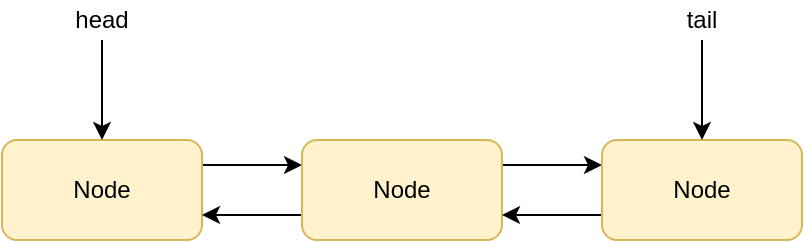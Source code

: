 <mxfile version="14.3.2" type="github">
  <diagram id="cd-fP7-34LJV6OsgozIA" name="Page-1">
    <mxGraphModel dx="946" dy="536" grid="1" gridSize="10" guides="1" tooltips="1" connect="1" arrows="1" fold="1" page="1" pageScale="1" pageWidth="827" pageHeight="1169" math="0" shadow="0">
      <root>
        <mxCell id="0" />
        <mxCell id="1" parent="0" />
        <mxCell id="NvFCu2Bgrx8EYoaxN4R6-4" style="edgeStyle=orthogonalEdgeStyle;rounded=0;orthogonalLoop=1;jettySize=auto;html=1;exitX=1;exitY=0.25;exitDx=0;exitDy=0;entryX=0;entryY=0.25;entryDx=0;entryDy=0;" edge="1" parent="1" source="NvFCu2Bgrx8EYoaxN4R6-1" target="NvFCu2Bgrx8EYoaxN4R6-2">
          <mxGeometry relative="1" as="geometry" />
        </mxCell>
        <mxCell id="NvFCu2Bgrx8EYoaxN4R6-1" value="Node" style="rounded=1;whiteSpace=wrap;html=1;fillColor=#fff2cc;strokeColor=#d6b656;" vertex="1" parent="1">
          <mxGeometry x="150" y="190" width="100" height="50" as="geometry" />
        </mxCell>
        <mxCell id="NvFCu2Bgrx8EYoaxN4R6-5" style="edgeStyle=orthogonalEdgeStyle;rounded=0;orthogonalLoop=1;jettySize=auto;html=1;exitX=1;exitY=0.25;exitDx=0;exitDy=0;entryX=0;entryY=0.25;entryDx=0;entryDy=0;" edge="1" parent="1" source="NvFCu2Bgrx8EYoaxN4R6-2" target="NvFCu2Bgrx8EYoaxN4R6-3">
          <mxGeometry relative="1" as="geometry" />
        </mxCell>
        <mxCell id="NvFCu2Bgrx8EYoaxN4R6-6" style="edgeStyle=orthogonalEdgeStyle;rounded=0;orthogonalLoop=1;jettySize=auto;html=1;exitX=0;exitY=0.75;exitDx=0;exitDy=0;entryX=1;entryY=0.75;entryDx=0;entryDy=0;" edge="1" parent="1" source="NvFCu2Bgrx8EYoaxN4R6-2" target="NvFCu2Bgrx8EYoaxN4R6-1">
          <mxGeometry relative="1" as="geometry" />
        </mxCell>
        <mxCell id="NvFCu2Bgrx8EYoaxN4R6-2" value="Node" style="rounded=1;whiteSpace=wrap;html=1;fillColor=#fff2cc;strokeColor=#d6b656;" vertex="1" parent="1">
          <mxGeometry x="300" y="190" width="100" height="50" as="geometry" />
        </mxCell>
        <mxCell id="NvFCu2Bgrx8EYoaxN4R6-7" style="edgeStyle=orthogonalEdgeStyle;rounded=0;orthogonalLoop=1;jettySize=auto;html=1;exitX=0;exitY=0.75;exitDx=0;exitDy=0;entryX=1;entryY=0.75;entryDx=0;entryDy=0;" edge="1" parent="1" source="NvFCu2Bgrx8EYoaxN4R6-3" target="NvFCu2Bgrx8EYoaxN4R6-2">
          <mxGeometry relative="1" as="geometry" />
        </mxCell>
        <mxCell id="NvFCu2Bgrx8EYoaxN4R6-3" value="Node" style="rounded=1;whiteSpace=wrap;html=1;fillColor=#fff2cc;strokeColor=#d6b656;" vertex="1" parent="1">
          <mxGeometry x="450" y="190" width="100" height="50" as="geometry" />
        </mxCell>
        <mxCell id="NvFCu2Bgrx8EYoaxN4R6-13" style="edgeStyle=none;rounded=0;orthogonalLoop=1;jettySize=auto;html=1;exitX=0.5;exitY=1;exitDx=0;exitDy=0;entryX=0.5;entryY=0;entryDx=0;entryDy=0;" edge="1" parent="1" source="NvFCu2Bgrx8EYoaxN4R6-8" target="NvFCu2Bgrx8EYoaxN4R6-1">
          <mxGeometry relative="1" as="geometry" />
        </mxCell>
        <mxCell id="NvFCu2Bgrx8EYoaxN4R6-8" value="head" style="text;html=1;strokeColor=none;fillColor=none;align=center;verticalAlign=middle;whiteSpace=wrap;rounded=0;" vertex="1" parent="1">
          <mxGeometry x="180" y="120" width="40" height="20" as="geometry" />
        </mxCell>
        <mxCell id="NvFCu2Bgrx8EYoaxN4R6-14" style="edgeStyle=none;rounded=0;orthogonalLoop=1;jettySize=auto;html=1;exitX=0.5;exitY=1;exitDx=0;exitDy=0;entryX=0.5;entryY=0;entryDx=0;entryDy=0;" edge="1" parent="1" source="NvFCu2Bgrx8EYoaxN4R6-9" target="NvFCu2Bgrx8EYoaxN4R6-3">
          <mxGeometry relative="1" as="geometry" />
        </mxCell>
        <mxCell id="NvFCu2Bgrx8EYoaxN4R6-9" value="tail" style="text;html=1;strokeColor=none;fillColor=none;align=center;verticalAlign=middle;whiteSpace=wrap;rounded=0;" vertex="1" parent="1">
          <mxGeometry x="480" y="120" width="40" height="20" as="geometry" />
        </mxCell>
      </root>
    </mxGraphModel>
  </diagram>
</mxfile>
